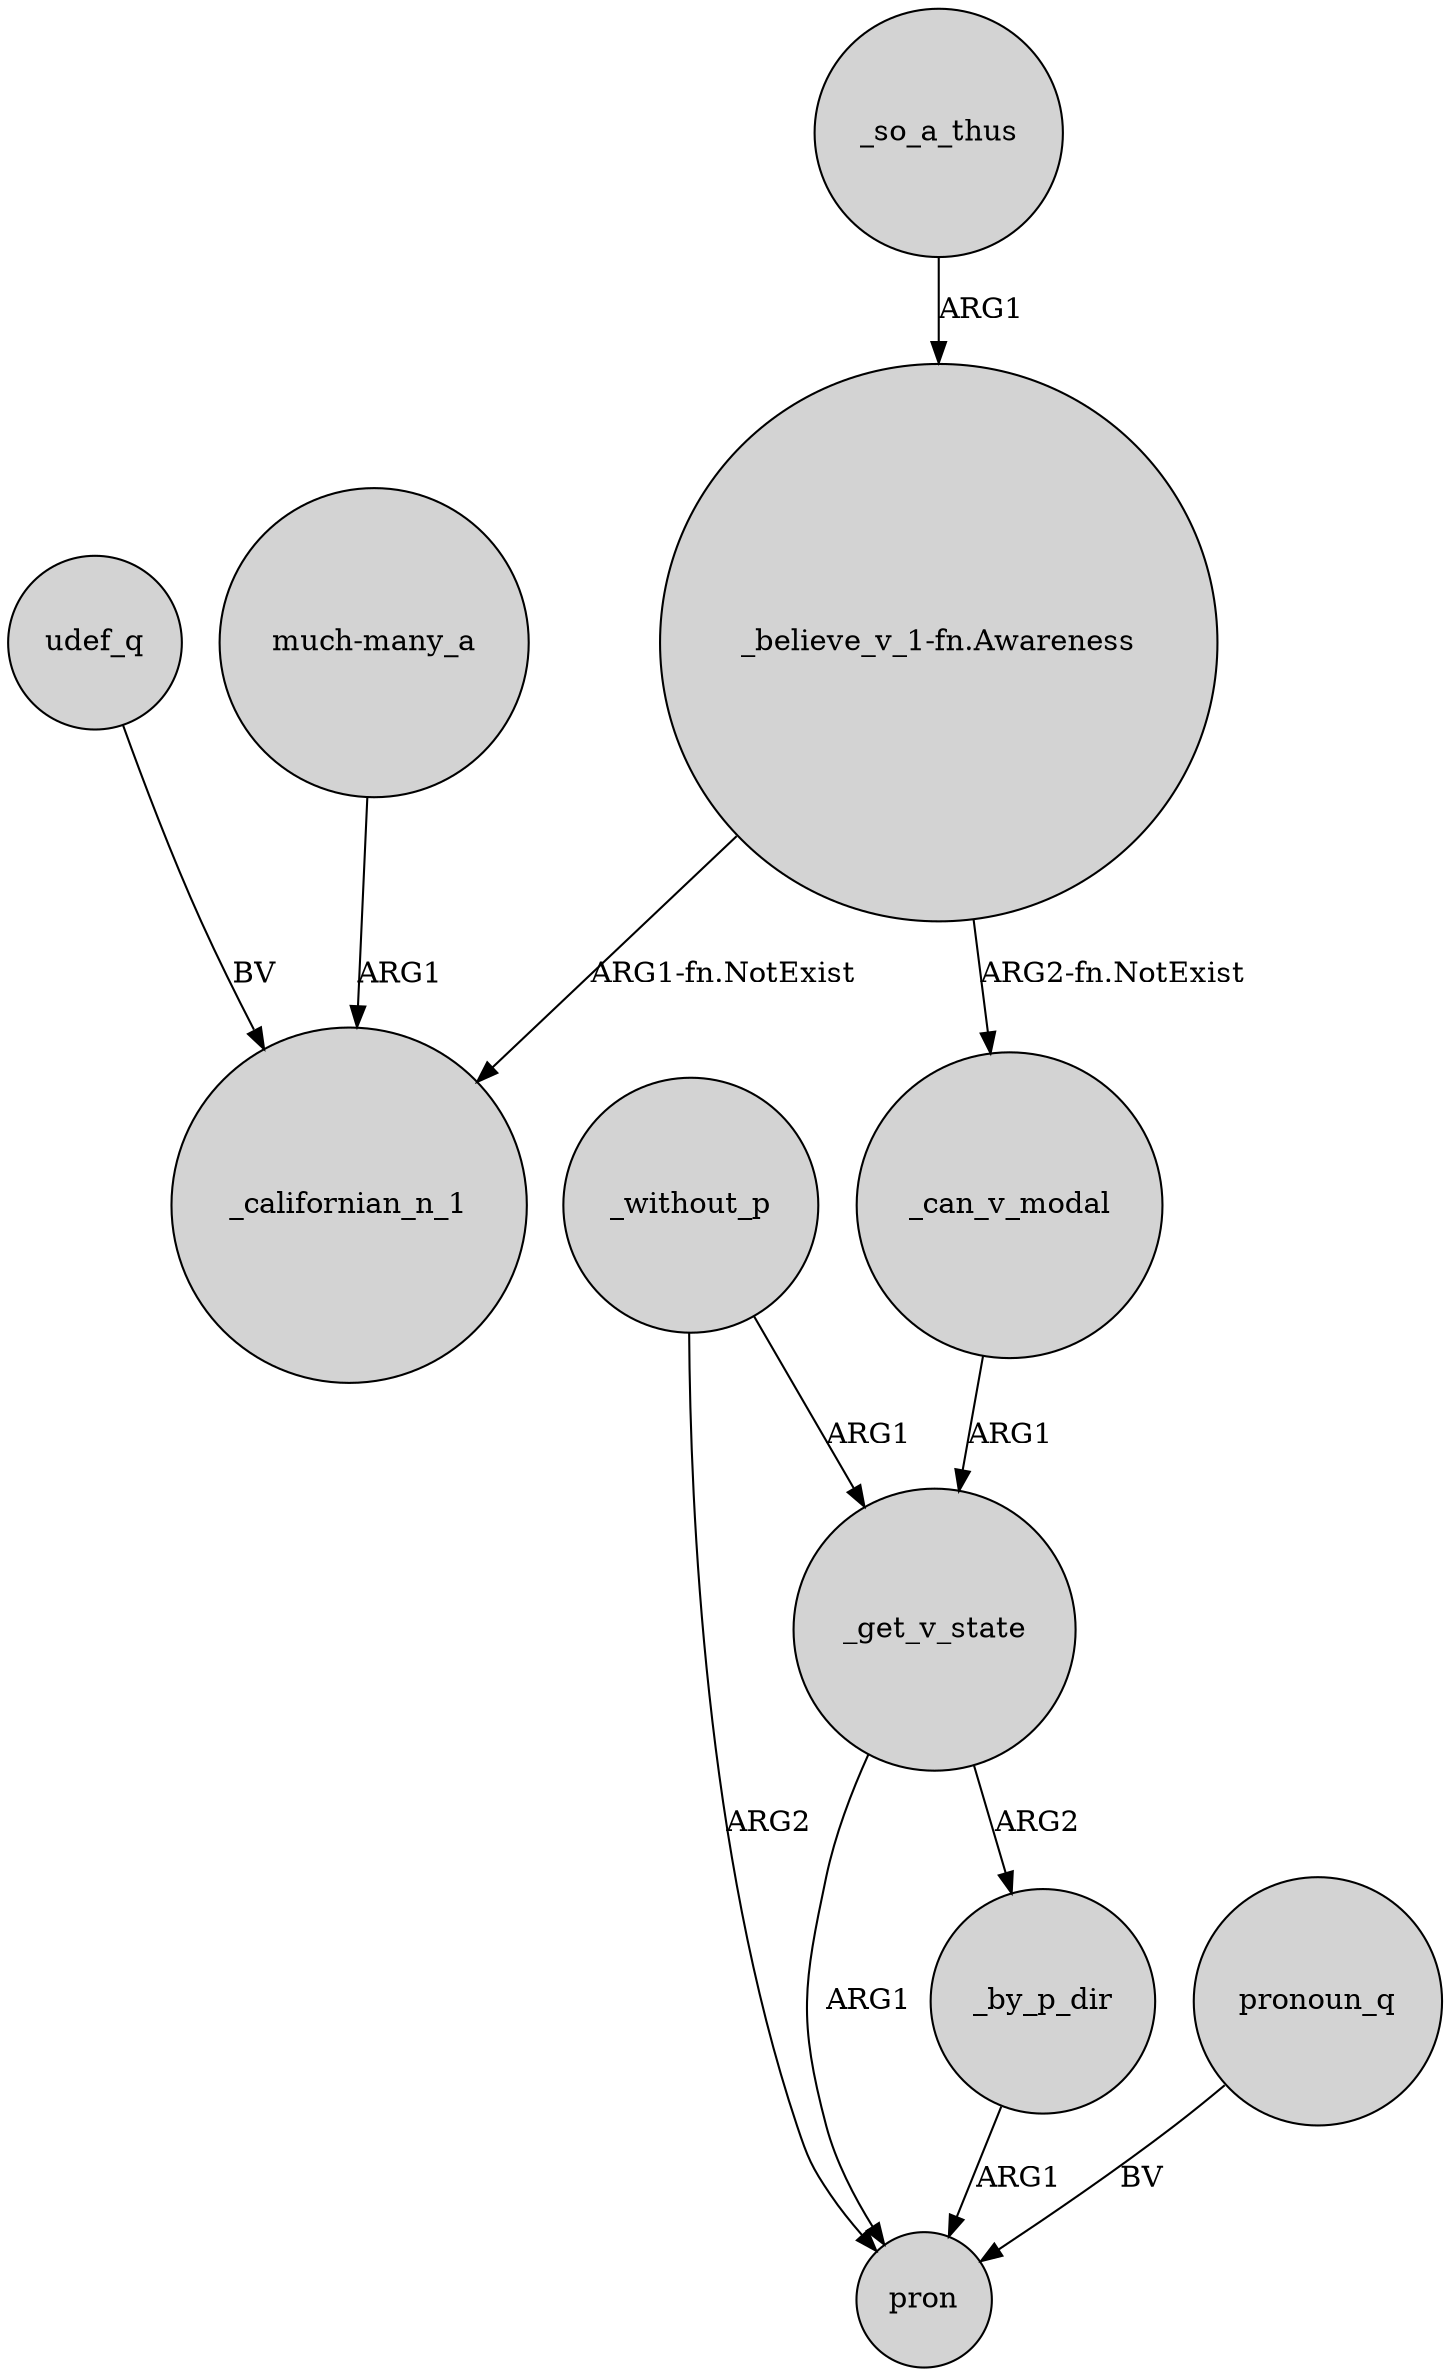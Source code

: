 digraph {
	node [shape=circle style=filled]
	udef_q -> _californian_n_1 [label=BV]
	_by_p_dir -> pron [label=ARG1]
	_get_v_state -> _by_p_dir [label=ARG2]
	_can_v_modal -> _get_v_state [label=ARG1]
	_get_v_state -> pron [label=ARG1]
	_without_p -> _get_v_state [label=ARG1]
	"_believe_v_1-fn.Awareness" -> _can_v_modal [label="ARG2-fn.NotExist"]
	_without_p -> pron [label=ARG2]
	"much-many_a" -> _californian_n_1 [label=ARG1]
	"_believe_v_1-fn.Awareness" -> _californian_n_1 [label="ARG1-fn.NotExist"]
	_so_a_thus -> "_believe_v_1-fn.Awareness" [label=ARG1]
	pronoun_q -> pron [label=BV]
}
